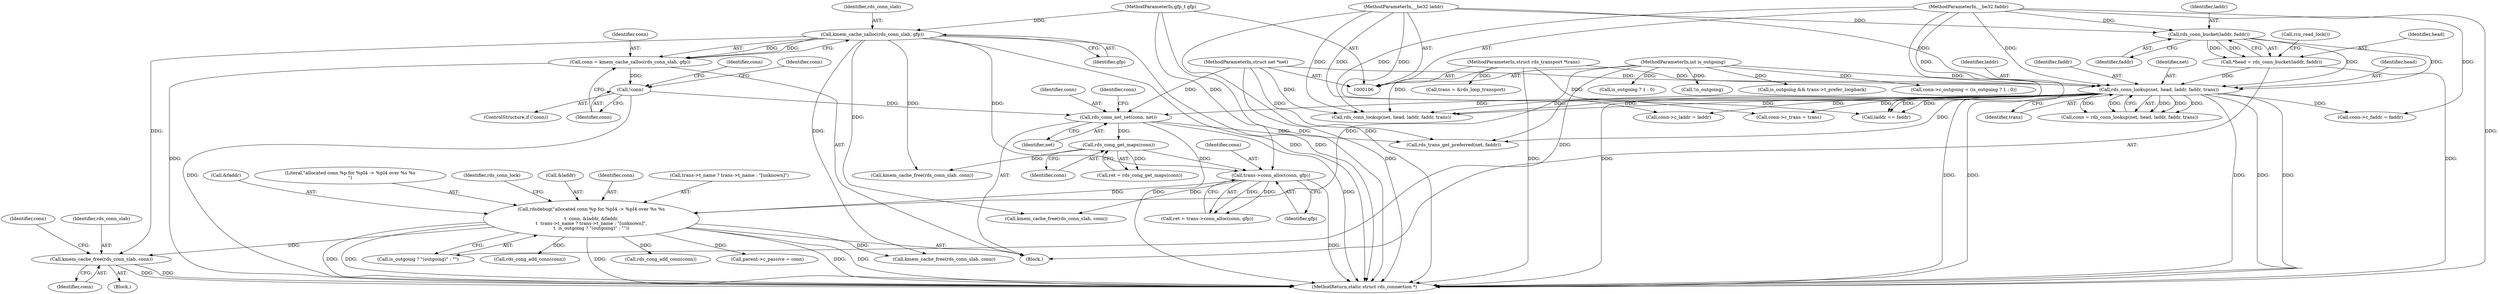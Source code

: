 digraph "0_linux_8c7188b23474cca017b3ef354c4a58456f68303a@pointer" {
"1000383" [label="(Call,kmem_cache_free(rds_conn_slab, conn))"];
"1000172" [label="(Call,kmem_cache_zalloc(rds_conn_slab, gfp))"];
"1000111" [label="(MethodParameterIn,gfp_t gfp)"];
"1000348" [label="(Call,rdsdebug(\"allocated conn %p for %pI4 -> %pI4 over %s %s\n\",\n\t  conn, &laddr, &faddr,\n\t  trans->t_name ? trans->t_name : \"[unknown]\",\n\t  is_outgoing ? \"(outgoing)\" : \"\"))"];
"1000276" [label="(Call,trans->conn_alloc(conn, gfp))"];
"1000230" [label="(Call,rds_cong_get_maps(conn))"];
"1000210" [label="(Call,rds_conn_net_set(conn, net))"];
"1000176" [label="(Call,!conn)"];
"1000170" [label="(Call,conn = kmem_cache_zalloc(rds_conn_slab, gfp))"];
"1000131" [label="(Call,rds_conn_lookup(net, head, laddr, faddr, trans))"];
"1000107" [label="(MethodParameterIn,struct net *net)"];
"1000120" [label="(Call,*head = rds_conn_bucket(laddr, faddr))"];
"1000122" [label="(Call,rds_conn_bucket(laddr, faddr))"];
"1000108" [label="(MethodParameterIn,__be32 laddr)"];
"1000109" [label="(MethodParameterIn,__be32 faddr)"];
"1000110" [label="(MethodParameterIn,struct rds_transport *trans)"];
"1000112" [label="(MethodParameterIn,int is_outgoing)"];
"1000128" [label="(Call,rcu_read_lock())"];
"1000278" [label="(Identifier,gfp)"];
"1000175" [label="(ControlStructure,if (!conn))"];
"1000230" [label="(Call,rds_cong_get_maps(conn))"];
"1000109" [label="(MethodParameterIn,__be32 faddr)"];
"1000349" [label="(Literal,\"allocated conn %p for %pI4 -> %pI4 over %s %s\n\")"];
"1000112" [label="(MethodParameterIn,int is_outgoing)"];
"1000369" [label="(Identifier,rds_conn_lock)"];
"1000177" [label="(Identifier,conn)"];
"1000385" [label="(Identifier,conn)"];
"1000136" [label="(Identifier,trans)"];
"1000305" [label="(Call,is_outgoing ? 1 : 0)"];
"1000110" [label="(MethodParameterIn,struct rds_transport *trans)"];
"1000384" [label="(Identifier,rds_conn_slab)"];
"1000245" [label="(Call,rds_trans_get_preferred(net, faddr))"];
"1000171" [label="(Identifier,conn)"];
"1000113" [label="(Block,)"];
"1000155" [label="(Call,!is_outgoing)"];
"1000111" [label="(MethodParameterIn,gfp_t gfp)"];
"1000434" [label="(Call,rds_cong_add_conn(conn))"];
"1000420" [label="(Call,kmem_cache_free(rds_conn_slab, conn))"];
"1000135" [label="(Identifier,faddr)"];
"1000121" [label="(Identifier,head)"];
"1000173" [label="(Identifier,rds_conn_slab)"];
"1000398" [label="(Call,rds_cong_add_conn(conn))"];
"1000172" [label="(Call,kmem_cache_zalloc(rds_conn_slab, gfp))"];
"1000123" [label="(Identifier,laddr)"];
"1000122" [label="(Call,rds_conn_bucket(laddr, faddr))"];
"1000445" [label="(MethodReturn,static struct rds_connection *)"];
"1000348" [label="(Call,rdsdebug(\"allocated conn %p for %pI4 -> %pI4 over %s %s\n\",\n\t  conn, &laddr, &faddr,\n\t  trans->t_name ? trans->t_name : \"[unknown]\",\n\t  is_outgoing ? \"(outgoing)\" : \"\"))"];
"1000120" [label="(Call,*head = rds_conn_bucket(laddr, faddr))"];
"1000351" [label="(Call,&laddr)"];
"1000228" [label="(Call,ret = rds_cong_get_maps(conn))"];
"1000269" [label="(Call,conn->c_trans = trans)"];
"1000210" [label="(Call,rds_conn_net_set(conn, net))"];
"1000131" [label="(Call,rds_conn_lookup(net, head, laddr, faddr, trans))"];
"1000190" [label="(Call,conn->c_laddr = laddr)"];
"1000407" [label="(Call,rds_conn_lookup(net, head, laddr, faddr, trans))"];
"1000265" [label="(Call,trans = &rds_loop_transport)"];
"1000350" [label="(Identifier,conn)"];
"1000259" [label="(Call,is_outgoing && trans->t_prefer_loopback)"];
"1000276" [label="(Call,trans->conn_alloc(conn, gfp))"];
"1000212" [label="(Identifier,net)"];
"1000355" [label="(Call,trans->t_name ? trans->t_name : \"[unknown]\")"];
"1000174" [label="(Identifier,gfp)"];
"1000176" [label="(Call,!conn)"];
"1000129" [label="(Call,conn = rds_conn_lookup(net, head, laddr, faddr, trans))"];
"1000152" [label="(Call,laddr == faddr)"];
"1000363" [label="(Call,is_outgoing ? \"(outgoing)\" : \"\")"];
"1000301" [label="(Call,conn->c_outgoing = (is_outgoing ? 1 : 0))"];
"1000393" [label="(Call,parent->c_passive = conn)"];
"1000211" [label="(Identifier,conn)"];
"1000378" [label="(Block,)"];
"1000235" [label="(Call,kmem_cache_free(rds_conn_slab, conn))"];
"1000387" [label="(Identifier,conn)"];
"1000231" [label="(Identifier,conn)"];
"1000170" [label="(Call,conn = kmem_cache_zalloc(rds_conn_slab, gfp))"];
"1000195" [label="(Call,conn->c_faddr = faddr)"];
"1000277" [label="(Identifier,conn)"];
"1000107" [label="(MethodParameterIn,struct net *net)"];
"1000383" [label="(Call,kmem_cache_free(rds_conn_slab, conn))"];
"1000188" [label="(Identifier,conn)"];
"1000180" [label="(Identifier,conn)"];
"1000353" [label="(Call,&faddr)"];
"1000132" [label="(Identifier,net)"];
"1000124" [label="(Identifier,faddr)"];
"1000133" [label="(Identifier,head)"];
"1000108" [label="(MethodParameterIn,__be32 laddr)"];
"1000134" [label="(Identifier,laddr)"];
"1000274" [label="(Call,ret = trans->conn_alloc(conn, gfp))"];
"1000216" [label="(Identifier,conn)"];
"1000282" [label="(Call,kmem_cache_free(rds_conn_slab, conn))"];
"1000383" -> "1000378"  [label="AST: "];
"1000383" -> "1000385"  [label="CFG: "];
"1000384" -> "1000383"  [label="AST: "];
"1000385" -> "1000383"  [label="AST: "];
"1000387" -> "1000383"  [label="CFG: "];
"1000383" -> "1000445"  [label="DDG: "];
"1000383" -> "1000445"  [label="DDG: "];
"1000172" -> "1000383"  [label="DDG: "];
"1000348" -> "1000383"  [label="DDG: "];
"1000172" -> "1000170"  [label="AST: "];
"1000172" -> "1000174"  [label="CFG: "];
"1000173" -> "1000172"  [label="AST: "];
"1000174" -> "1000172"  [label="AST: "];
"1000170" -> "1000172"  [label="CFG: "];
"1000172" -> "1000445"  [label="DDG: "];
"1000172" -> "1000445"  [label="DDG: "];
"1000172" -> "1000170"  [label="DDG: "];
"1000172" -> "1000170"  [label="DDG: "];
"1000111" -> "1000172"  [label="DDG: "];
"1000172" -> "1000235"  [label="DDG: "];
"1000172" -> "1000276"  [label="DDG: "];
"1000172" -> "1000282"  [label="DDG: "];
"1000172" -> "1000420"  [label="DDG: "];
"1000111" -> "1000106"  [label="AST: "];
"1000111" -> "1000445"  [label="DDG: "];
"1000111" -> "1000276"  [label="DDG: "];
"1000348" -> "1000113"  [label="AST: "];
"1000348" -> "1000363"  [label="CFG: "];
"1000349" -> "1000348"  [label="AST: "];
"1000350" -> "1000348"  [label="AST: "];
"1000351" -> "1000348"  [label="AST: "];
"1000353" -> "1000348"  [label="AST: "];
"1000355" -> "1000348"  [label="AST: "];
"1000363" -> "1000348"  [label="AST: "];
"1000369" -> "1000348"  [label="CFG: "];
"1000348" -> "1000445"  [label="DDG: "];
"1000348" -> "1000445"  [label="DDG: "];
"1000348" -> "1000445"  [label="DDG: "];
"1000348" -> "1000445"  [label="DDG: "];
"1000348" -> "1000445"  [label="DDG: "];
"1000276" -> "1000348"  [label="DDG: "];
"1000112" -> "1000348"  [label="DDG: "];
"1000348" -> "1000393"  [label="DDG: "];
"1000348" -> "1000398"  [label="DDG: "];
"1000348" -> "1000420"  [label="DDG: "];
"1000348" -> "1000434"  [label="DDG: "];
"1000276" -> "1000274"  [label="AST: "];
"1000276" -> "1000278"  [label="CFG: "];
"1000277" -> "1000276"  [label="AST: "];
"1000278" -> "1000276"  [label="AST: "];
"1000274" -> "1000276"  [label="CFG: "];
"1000276" -> "1000445"  [label="DDG: "];
"1000276" -> "1000274"  [label="DDG: "];
"1000276" -> "1000274"  [label="DDG: "];
"1000230" -> "1000276"  [label="DDG: "];
"1000276" -> "1000282"  [label="DDG: "];
"1000230" -> "1000228"  [label="AST: "];
"1000230" -> "1000231"  [label="CFG: "];
"1000231" -> "1000230"  [label="AST: "];
"1000228" -> "1000230"  [label="CFG: "];
"1000230" -> "1000228"  [label="DDG: "];
"1000210" -> "1000230"  [label="DDG: "];
"1000230" -> "1000235"  [label="DDG: "];
"1000210" -> "1000113"  [label="AST: "];
"1000210" -> "1000212"  [label="CFG: "];
"1000211" -> "1000210"  [label="AST: "];
"1000212" -> "1000210"  [label="AST: "];
"1000216" -> "1000210"  [label="CFG: "];
"1000210" -> "1000445"  [label="DDG: "];
"1000210" -> "1000445"  [label="DDG: "];
"1000176" -> "1000210"  [label="DDG: "];
"1000131" -> "1000210"  [label="DDG: "];
"1000107" -> "1000210"  [label="DDG: "];
"1000210" -> "1000245"  [label="DDG: "];
"1000176" -> "1000175"  [label="AST: "];
"1000176" -> "1000177"  [label="CFG: "];
"1000177" -> "1000176"  [label="AST: "];
"1000180" -> "1000176"  [label="CFG: "];
"1000188" -> "1000176"  [label="CFG: "];
"1000176" -> "1000445"  [label="DDG: "];
"1000170" -> "1000176"  [label="DDG: "];
"1000170" -> "1000113"  [label="AST: "];
"1000171" -> "1000170"  [label="AST: "];
"1000177" -> "1000170"  [label="CFG: "];
"1000170" -> "1000445"  [label="DDG: "];
"1000131" -> "1000129"  [label="AST: "];
"1000131" -> "1000136"  [label="CFG: "];
"1000132" -> "1000131"  [label="AST: "];
"1000133" -> "1000131"  [label="AST: "];
"1000134" -> "1000131"  [label="AST: "];
"1000135" -> "1000131"  [label="AST: "];
"1000136" -> "1000131"  [label="AST: "];
"1000129" -> "1000131"  [label="CFG: "];
"1000131" -> "1000445"  [label="DDG: "];
"1000131" -> "1000445"  [label="DDG: "];
"1000131" -> "1000445"  [label="DDG: "];
"1000131" -> "1000445"  [label="DDG: "];
"1000131" -> "1000445"  [label="DDG: "];
"1000131" -> "1000129"  [label="DDG: "];
"1000131" -> "1000129"  [label="DDG: "];
"1000131" -> "1000129"  [label="DDG: "];
"1000131" -> "1000129"  [label="DDG: "];
"1000131" -> "1000129"  [label="DDG: "];
"1000107" -> "1000131"  [label="DDG: "];
"1000120" -> "1000131"  [label="DDG: "];
"1000122" -> "1000131"  [label="DDG: "];
"1000122" -> "1000131"  [label="DDG: "];
"1000108" -> "1000131"  [label="DDG: "];
"1000109" -> "1000131"  [label="DDG: "];
"1000110" -> "1000131"  [label="DDG: "];
"1000131" -> "1000152"  [label="DDG: "];
"1000131" -> "1000152"  [label="DDG: "];
"1000131" -> "1000190"  [label="DDG: "];
"1000131" -> "1000195"  [label="DDG: "];
"1000131" -> "1000245"  [label="DDG: "];
"1000131" -> "1000269"  [label="DDG: "];
"1000131" -> "1000407"  [label="DDG: "];
"1000131" -> "1000407"  [label="DDG: "];
"1000131" -> "1000407"  [label="DDG: "];
"1000107" -> "1000106"  [label="AST: "];
"1000107" -> "1000445"  [label="DDG: "];
"1000107" -> "1000245"  [label="DDG: "];
"1000107" -> "1000407"  [label="DDG: "];
"1000120" -> "1000113"  [label="AST: "];
"1000120" -> "1000122"  [label="CFG: "];
"1000121" -> "1000120"  [label="AST: "];
"1000122" -> "1000120"  [label="AST: "];
"1000128" -> "1000120"  [label="CFG: "];
"1000120" -> "1000445"  [label="DDG: "];
"1000122" -> "1000120"  [label="DDG: "];
"1000122" -> "1000120"  [label="DDG: "];
"1000122" -> "1000124"  [label="CFG: "];
"1000123" -> "1000122"  [label="AST: "];
"1000124" -> "1000122"  [label="AST: "];
"1000108" -> "1000122"  [label="DDG: "];
"1000109" -> "1000122"  [label="DDG: "];
"1000108" -> "1000106"  [label="AST: "];
"1000108" -> "1000445"  [label="DDG: "];
"1000108" -> "1000152"  [label="DDG: "];
"1000108" -> "1000190"  [label="DDG: "];
"1000108" -> "1000407"  [label="DDG: "];
"1000109" -> "1000106"  [label="AST: "];
"1000109" -> "1000445"  [label="DDG: "];
"1000109" -> "1000152"  [label="DDG: "];
"1000109" -> "1000195"  [label="DDG: "];
"1000109" -> "1000245"  [label="DDG: "];
"1000109" -> "1000407"  [label="DDG: "];
"1000110" -> "1000106"  [label="AST: "];
"1000110" -> "1000445"  [label="DDG: "];
"1000110" -> "1000265"  [label="DDG: "];
"1000110" -> "1000269"  [label="DDG: "];
"1000110" -> "1000407"  [label="DDG: "];
"1000112" -> "1000106"  [label="AST: "];
"1000112" -> "1000445"  [label="DDG: "];
"1000112" -> "1000155"  [label="DDG: "];
"1000112" -> "1000259"  [label="DDG: "];
"1000112" -> "1000301"  [label="DDG: "];
"1000112" -> "1000305"  [label="DDG: "];
"1000112" -> "1000363"  [label="DDG: "];
}
